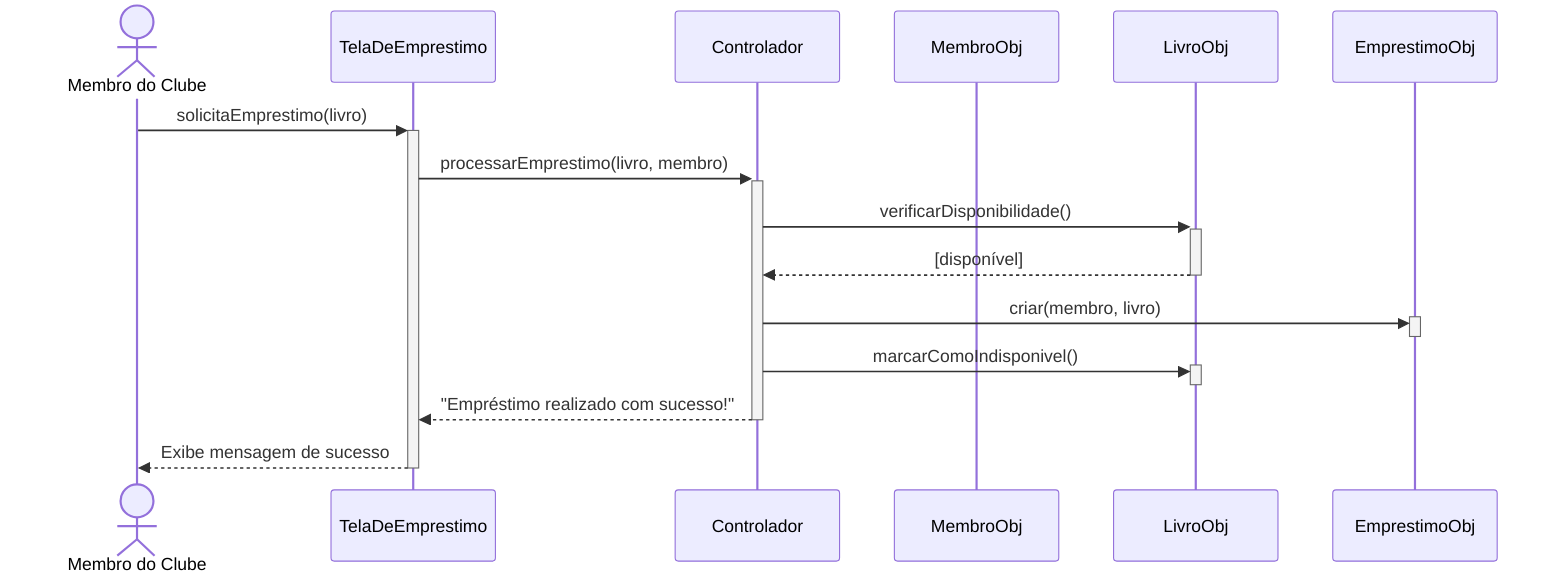 sequenceDiagram
    actor Membro do Clube
    participant TelaDeEmprestimo 
    participant Controlador
    participant MembroObj
    participant LivroObj
    participant EmprestimoObj

    Membro do Clube->>+TelaDeEmprestimo: solicitaEmprestimo(livro)
    TelaDeEmprestimo->>+Controlador: processarEmprestimo(livro, membro)
    
    Controlador->>+LivroObj: verificarDisponibilidade()
    LivroObj-->>-Controlador: [disponível]
    
    Controlador->>+EmprestimoObj: criar(membro, livro)
    deactivate EmprestimoObj
    
    Controlador->>+LivroObj: marcarComoIndisponivel()
    deactivate LivroObj
    
    Controlador-->>-TelaDeEmprestimo: "Empréstimo realizado com sucesso!"
    TelaDeEmprestimo-->>-Membro do Clube: Exibe mensagem de sucesso